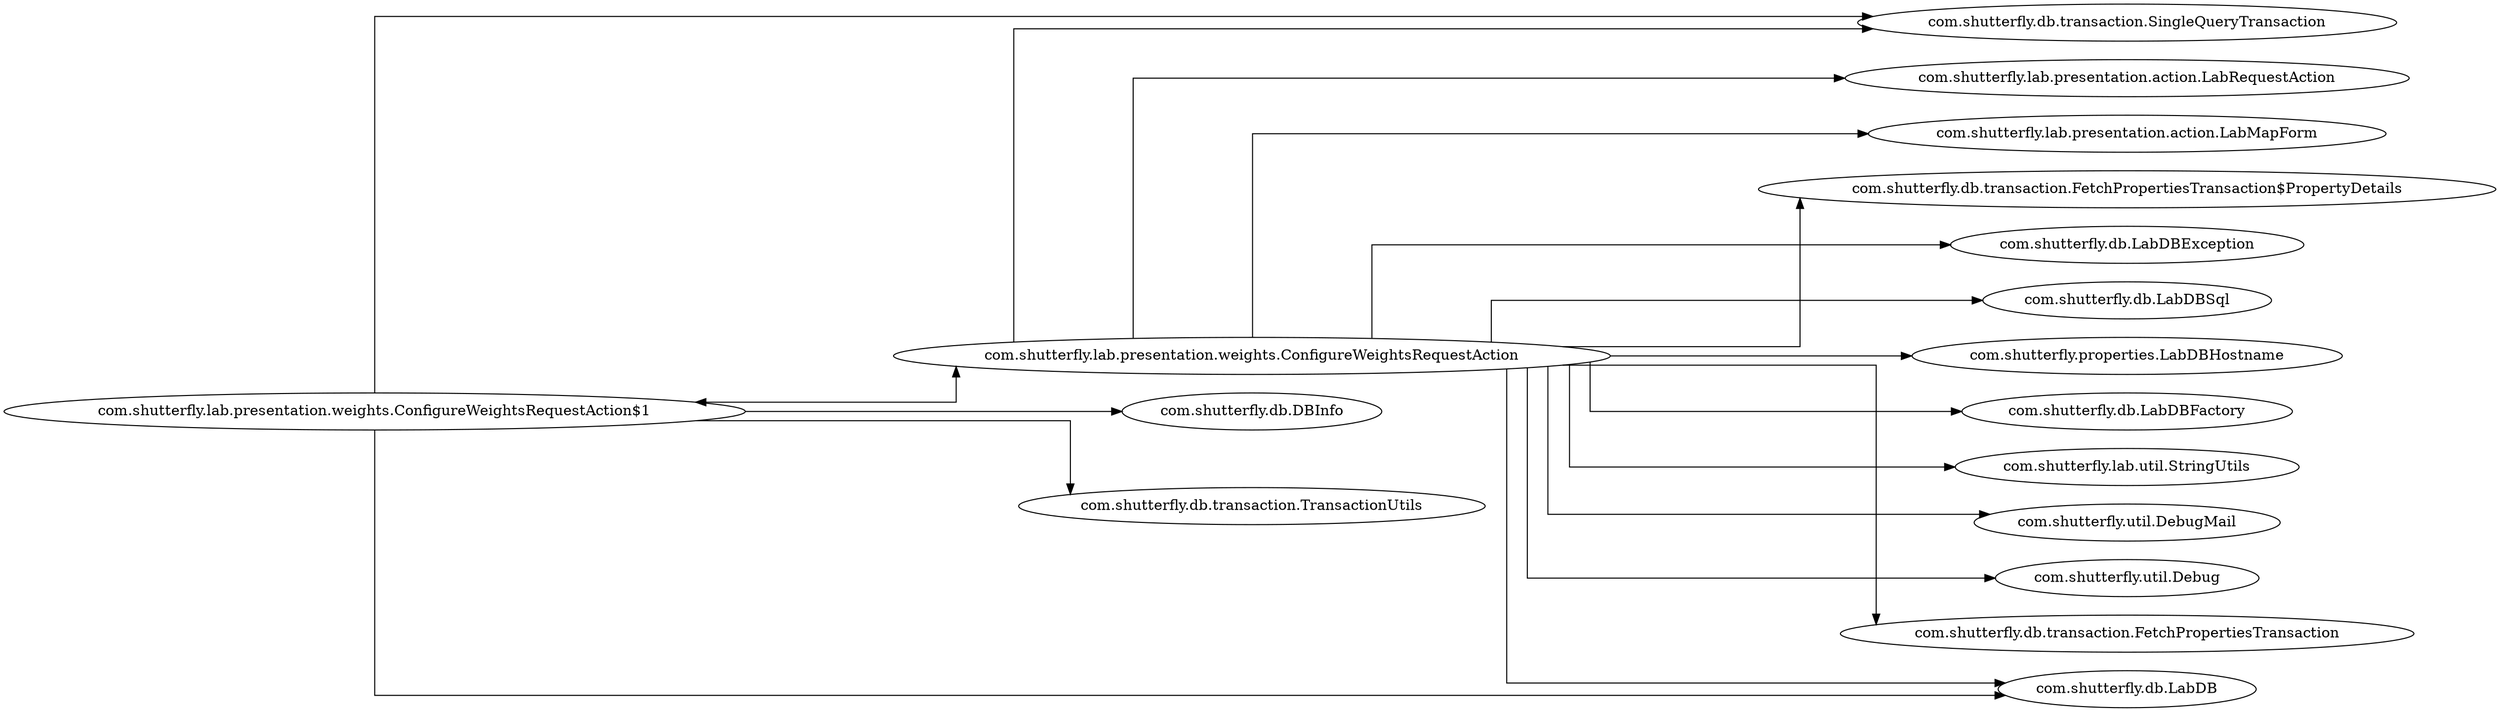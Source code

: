 digraph dependencyGraph {
 concentrate=true;
 rankdir="LR"; 
ranksep="2.0";
"com.shutterfly.lab.presentation.weights.ConfigureWeightsRequestAction$1"; 
"com.shutterfly.lab.presentation.weights.ConfigureWeightsRequestAction$1"->"com.shutterfly.db.transaction.SingleQueryTransaction";
"com.shutterfly.lab.presentation.weights.ConfigureWeightsRequestAction$1"->"com.shutterfly.lab.presentation.weights.ConfigureWeightsRequestAction";
"com.shutterfly.lab.presentation.weights.ConfigureWeightsRequestAction$1"->"com.shutterfly.db.DBInfo";
"com.shutterfly.lab.presentation.weights.ConfigureWeightsRequestAction$1"->"com.shutterfly.db.LabDB";
"com.shutterfly.lab.presentation.weights.ConfigureWeightsRequestAction$1"->"com.shutterfly.db.transaction.TransactionUtils";
"com.shutterfly.lab.presentation.weights.ConfigureWeightsRequestAction"; 
"com.shutterfly.lab.presentation.weights.ConfigureWeightsRequestAction"->"com.shutterfly.lab.presentation.action.LabRequestAction";
"com.shutterfly.lab.presentation.weights.ConfigureWeightsRequestAction"->"com.shutterfly.lab.presentation.action.LabMapForm";
"com.shutterfly.lab.presentation.weights.ConfigureWeightsRequestAction"->"com.shutterfly.db.transaction.FetchPropertiesTransaction$PropertyDetails";
"com.shutterfly.lab.presentation.weights.ConfigureWeightsRequestAction"->"com.shutterfly.db.LabDB";
"com.shutterfly.lab.presentation.weights.ConfigureWeightsRequestAction"->"com.shutterfly.db.LabDBException";
"com.shutterfly.lab.presentation.weights.ConfigureWeightsRequestAction"->"com.shutterfly.db.transaction.SingleQueryTransaction";
"com.shutterfly.lab.presentation.weights.ConfigureWeightsRequestAction"->"com.shutterfly.db.LabDBSql";
"com.shutterfly.lab.presentation.weights.ConfigureWeightsRequestAction"->"com.shutterfly.lab.presentation.weights.ConfigureWeightsRequestAction$1";
"com.shutterfly.lab.presentation.weights.ConfigureWeightsRequestAction"->"com.shutterfly.properties.LabDBHostname";
"com.shutterfly.lab.presentation.weights.ConfigureWeightsRequestAction"->"com.shutterfly.db.LabDBFactory";
"com.shutterfly.lab.presentation.weights.ConfigureWeightsRequestAction"->"com.shutterfly.lab.util.StringUtils";
"com.shutterfly.lab.presentation.weights.ConfigureWeightsRequestAction"->"com.shutterfly.util.DebugMail";
"com.shutterfly.lab.presentation.weights.ConfigureWeightsRequestAction"->"com.shutterfly.util.Debug";
"com.shutterfly.lab.presentation.weights.ConfigureWeightsRequestAction"->"com.shutterfly.db.transaction.FetchPropertiesTransaction";
splines="ortho";
}
